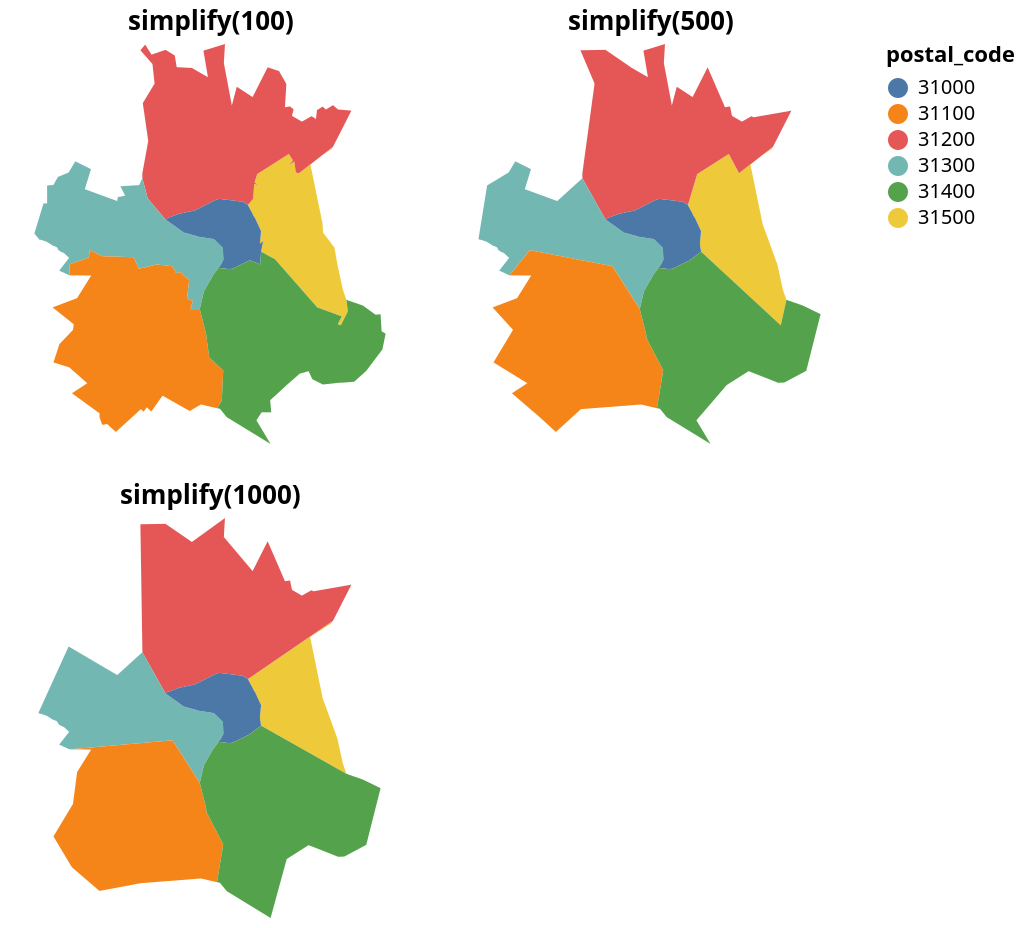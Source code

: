 {
  "config": {
    "view": {
      "continuousWidth": 400,
      "continuousHeight": 300
    }
  },
  "concat": [
    {
      "data": {
        "name": "data-3ef5884c35137463d212c667007c224e"
      },
      "mark": "geoshape",
      "encoding": {
        "color": {
          "type": "nominal",
          "field": "postal_code"
        }
      },
      "height": 200,
      "title": "simplify(100)",
      "width": 200
    },
    {
      "data": {
        "name": "data-8119695d7d18754349a28e97241e1933"
      },
      "mark": "geoshape",
      "encoding": {
        "color": {
          "type": "nominal",
          "field": "postal_code"
        }
      },
      "height": 200,
      "title": "simplify(500)",
      "width": 200
    },
    {
      "data": {
        "name": "data-48eedcb476f7589c127979a0c03d2189"
      },
      "mark": "geoshape",
      "encoding": {
        "color": {
          "type": "nominal",
          "field": "postal_code"
        }
      },
      "height": 200,
      "title": "simplify(1000)",
      "width": 200
    }
  ],
  "columns": 2,
  "$schema": "https://vega.github.io/schema/vega-lite/v5.json",
  "datasets": {
    "data-3ef5884c35137463d212c667007c224e": [
      {
        "boundary": "postal_code",
        "id_": 4546313,
        "latitude": 43.604492505855916,
        "longitude": 1.4743501280591111,
        "postal_code": "31500",
        "source": "http://data.toulouse-metropole.fr/",
        "type": "Feature",
        "type_": "relation",
        "geometry": {
          "type": "Polygon",
          "coordinates": [
            [
              [
                1.4506968,
                43.61394840000001
              ],
              [
                1.453172,
                43.61614840000005
              ],
              [
                1.4536378,
                43.62117519999999
              ],
              [
                1.4551871,
                43.62070360000001
              ],
              [
                1.4538508,
                43.62172979999999
              ],
              [
                1.4550665,
                43.6245078
              ],
              [
                1.4698878,
                43.631331700000025
              ],
              [
                1.4718402,
                43.62915400000004
              ],
              [
                1.4700274,
                43.6274915
              ],
              [
                1.4725016,
                43.62878140000006
              ],
              [
                1.4731922,
                43.6250085
              ],
              [
                1.4746962,
                43.62480590000003
              ],
              [
                1.4906787,
                43.633798000000034
              ],
              [
                1.4898787,
                43.6329275
              ],
              [
                1.4799127,
                43.628279299999924
              ],
              [
                1.4857887,
                43.60751500000001
              ],
              [
                1.4859683,
                43.60461960000001
              ],
              [
                1.4913877,
                43.599431200000005
              ],
              [
                1.4927174,
                43.5937597
              ],
              [
                1.495307,
                43.585173799999964
              ],
              [
                1.4969626,
                43.58172360000001
              ],
              [
                1.4976262,
                43.57779130000004
              ],
              [
                1.494313,
                43.57304479999999
              ],
              [
                1.4928735,
                43.5734583
              ],
              [
                1.4947969,
                43.57610320000002
              ],
              [
                1.4832872,
                43.57913279999997
              ],
              [
                1.4634557,
                43.59550859999998
              ],
              [
                1.4568726,
                43.598122999999994
              ],
              [
                1.4578594,
                43.601745199999954
              ],
              [
                1.4563257,
                43.60080950000002
              ],
              [
                1.4568729,
                43.60511229999999
              ],
              [
                1.454146,
                43.60938209999997
              ],
              [
                1.4531039,
                43.61056789999997
              ],
              [
                1.4529112,
                43.61096590000001
              ],
              [
                1.4506968,
                43.61394840000001
              ]
            ]
          ]
        }
      },
      {
        "boundary": "postal_code",
        "id_": 4546314,
        "latitude": 43.6379663647315,
        "longitude": 1.4382805978403568,
        "postal_code": "31200",
        "source": "http://data.toulouse-metropole.fr/",
        "type": "Feature",
        "type_": "relation",
        "geometry": {
          "type": "Polygon",
          "coordinates": [
            [
              [
                1.4001968,
                43.6665816
              ],
              [
                1.402448,
                43.66850830000004
              ],
              [
                1.4054126,
                43.66509429999998
              ],
              [
                1.4119803,
                43.666725700000015
              ],
              [
                1.4163502,
                43.66480989999999
              ],
              [
                1.4172352,
                43.66083510000003
              ],
              [
                1.4243622,
                43.66056650000003
              ],
              [
                1.4319165,
                43.657426500000014
              ],
              [
                1.4298066,
                43.6664586
              ],
              [
                1.4399168,
                43.66870800000004
              ],
              [
                1.4393955,
                43.6622422
              ],
              [
                1.4431452,
                43.64782520000002
              ],
              [
                1.4454663,
                43.6541811
              ],
              [
                1.4529015,
                43.650674599999995
              ],
              [
                1.4599665,
                43.66079659999994
              ],
              [
                1.4653014000000002,
                43.65950659999994
              ],
              [
                1.4687476,
                43.65512689999997
              ],
              [
                1.4681059,
                43.6472182
              ],
              [
                1.4704909000000002,
                43.64748910000003
              ],
              [
                1.4721437,
                43.6464526
              ],
              [
                1.47139,
                43.644286299999976
              ],
              [
                1.4760373,
                43.64233609999998
              ],
              [
                1.4805028000000002,
                43.64414979999996
              ],
              [
                1.4815007,
                43.643801999999994
              ],
              [
                1.4826465,
                43.643171900000056
              ],
              [
                1.4831443,
                43.64625869999998
              ],
              [
                1.4858136,
                43.64743259999995
              ],
              [
                1.4873071,
                43.64643890000005
              ],
              [
                1.4906974,
                43.64791700000003
              ],
              [
                1.4929719,
                43.646463699999956
              ],
              [
                1.4993115,
                43.64606679999998
              ],
              [
                1.4906787,
                43.633798000000034
              ],
              [
                1.4746962,
                43.62480590000003
              ],
              [
                1.4731922,
                43.6250085
              ],
              [
                1.4725016,
                43.62878140000006
              ],
              [
                1.4700274,
                43.6274915
              ],
              [
                1.4718402,
                43.62915400000004
              ],
              [
                1.4698878,
                43.631331700000025
              ],
              [
                1.4550665,
                43.6245078
              ],
              [
                1.4538508,
                43.62172979999999
              ],
              [
                1.4551871,
                43.62070360000001
              ],
              [
                1.4536378,
                43.62117519999999
              ],
              [
                1.453172,
                43.61614840000005
              ],
              [
                1.4506968,
                43.61394840000001
              ],
              [
                1.4482195000000002,
                43.61510519999996
              ],
              [
                1.4372612000000002,
                43.61606630000005
              ],
              [
                1.4362434,
                43.61587130000001
              ],
              [
                1.4356805,
                43.615752400000005
              ],
              [
                1.4259503,
                43.61219300000004
              ],
              [
                1.4253973,
                43.612096999999984
              ],
              [
                1.4182372,
                43.610968199999995
              ],
              [
                1.4131838,
                43.60960520000006
              ],
              [
                1.4119573,
                43.60906330000001
              ],
              [
                1.403616,
                43.61620920000001
              ],
              [
                1.4011203,
                43.62309809999996
              ],
              [
                1.4011005,
                43.624687299999955
              ],
              [
                1.4038702,
                43.635754700000064
              ],
              [
                1.4013241,
                43.648622300000014
              ],
              [
                1.4068502000000003,
                43.655253900000055
              ],
              [
                1.4058631,
                43.66189819999996
              ],
              [
                1.4001968,
                43.6665816
              ]
            ]
          ]
        }
      },
      {
        "boundary": "postal_code",
        "id_": 4546315,
        "latitude": 43.60496053446848,
        "longitude": 1.3921418386585285,
        "postal_code": "31300",
        "source": "http://data.toulouse-metropole.fr/",
        "type": "Feature",
        "type_": "relation",
        "geometry": {
          "type": "Polygon",
          "coordinates": [
            [
              [
                1.3523651,
                43.60259070000002
              ],
              [
                1.3503956,
                43.604270300000046
              ],
              [
                1.3546739,
                43.61451809999995
              ],
              [
                1.3564,
                43.61454450000003
              ],
              [
                1.3563786,
                43.620633999999974
              ],
              [
                1.3593114,
                43.62079619999999
              ],
              [
                1.3614802,
                43.62352900000002
              ],
              [
                1.3664797,
                43.62504169999999
              ],
              [
                1.3696048,
                43.6288159
              ],
              [
                1.3769806,
                43.6261655
              ],
              [
                1.3740931000000003,
                43.61935460000002
              ],
              [
                1.3892999,
                43.61532110000002
              ],
              [
                1.3895894,
                43.6166989
              ],
              [
                1.3930352,
                43.61712710000004
              ],
              [
                1.3907883,
                43.62036320000003
              ],
              [
                1.3996079,
                43.62075139999996
              ],
              [
                1.4011203,
                43.62309809999996
              ],
              [
                1.403616,
                43.61620920000001
              ],
              [
                1.4119573,
                43.60906330000001
              ],
              [
                1.4205409,
                43.60463589999997
              ],
              [
                1.4279242,
                43.60312240000001
              ],
              [
                1.4335982,
                43.602520800000015
              ],
              [
                1.4348658,
                43.602281699999985
              ],
              [
                1.4389413,
                43.59933480000003
              ],
              [
                1.4391805,
                43.59535820000002
              ],
              [
                1.4380074,
                43.59369509999999
              ],
              [
                1.4368676,
                43.592565899999975
              ],
              [
                1.4344564,
                43.59024779999995
              ],
              [
                1.4300566,
                43.58467939999999
              ],
              [
                1.428069,
                43.57859559999997
              ],
              [
                1.4236403,
                43.5785622
              ],
              [
                1.4248583000000001,
                43.58130439999995
              ],
              [
                1.4220914,
                43.582172600000035
              ],
              [
                1.4230707,
                43.58833530000001
              ],
              [
                1.4188157,
                43.59120840000002
              ],
              [
                1.4169743,
                43.590813300000015
              ],
              [
                1.415263,
                43.59314059999999
              ],
              [
                1.4078439,
                43.59375710000003
              ],
              [
                1.3994488,
                43.59227590000003
              ],
              [
                1.3970648,
                43.596219199999986
              ],
              [
                1.382229,
                43.59657929999998
              ],
              [
                1.3764566,
                43.59861700000001
              ],
              [
                1.375919,
                43.596110899999985
              ],
              [
                1.3670166,
                43.59381320000003
              ],
              [
                1.3668834,
                43.59005510000002
              ],
              [
                1.3620574,
                43.59166309999997
              ],
              [
                1.3667165,
                43.596002599999984
              ],
              [
                1.3644338,
                43.59755650000005
              ],
              [
                1.3630412,
                43.59803610000005
              ],
              [
                1.3623982,
                43.59830440000003
              ],
              [
                1.3617532,
                43.598587300000034
              ],
              [
                1.3615752,
                43.598888300000006
              ],
              [
                1.3610004,
                43.599597200000005
              ],
              [
                1.3583643,
                43.600414199999996
              ],
              [
                1.3582655,
                43.60055109999995
              ],
              [
                1.3560414,
                43.60150449999998
              ],
              [
                1.3537654,
                43.60207680000001
              ],
              [
                1.3524725,
                43.60227740000005
              ],
              [
                1.3523651,
                43.60259070000002
              ]
            ]
          ]
        }
      },
      {
        "boundary": "postal_code",
        "id_": 4546316,
        "latitude": 43.567856853183955,
        "longitude": 1.3984043374230144,
        "postal_code": "31100",
        "source": "http://data.toulouse-metropole.fr/",
        "type": "Feature",
        "type_": "relation",
        "geometry": {
          "type": "Polygon",
          "coordinates": [
            [
              [
                1.3593576,
                43.560428300000034
              ],
              [
                1.3621709,
                43.56667280000002
              ],
              [
                1.3685473,
                43.57150810000001
              ],
              [
                1.3688751,
                43.57342040000003
              ],
              [
                1.3589389,
                43.579151799999984
              ],
              [
                1.3704667,
                43.582312699999996
              ],
              [
                1.3770719,
                43.58998809999999
              ],
              [
                1.3668834,
                43.59005510000002
              ],
              [
                1.3670166,
                43.59381320000003
              ],
              [
                1.375919,
                43.596110899999985
              ],
              [
                1.3764566,
                43.59861700000001
              ],
              [
                1.382229,
                43.59657929999998
              ],
              [
                1.3970648,
                43.596219199999986
              ],
              [
                1.3994488,
                43.59227590000003
              ],
              [
                1.4078439,
                43.59375710000003
              ],
              [
                1.415263,
                43.59314059999999
              ],
              [
                1.4169743,
                43.590813300000015
              ],
              [
                1.4188157,
                43.59120840000002
              ],
              [
                1.4230707,
                43.58833530000001
              ],
              [
                1.4220914,
                43.582172600000035
              ],
              [
                1.4248583000000001,
                43.58130439999995
              ],
              [
                1.4236403,
                43.5785622
              ],
              [
                1.428069,
                43.57859559999997
              ],
              [
                1.4310481,
                43.57010489999994
              ],
              [
                1.4312819,
                43.56862910000004
              ],
              [
                1.4325642,
                43.56205289999997
              ],
              [
                1.4391044,
                43.557684699999974
              ],
              [
                1.4384238,
                43.54735440000001
              ],
              [
                1.4361733,
                43.544848600000016
              ],
              [
                1.4346554,
                43.54509120000004
              ],
              [
                1.4285891,
                43.546106899999984
              ],
              [
                1.4233539,
                43.54388149999998
              ],
              [
                1.4105801,
                43.54910199999999
              ],
              [
                1.4053265,
                43.54370019999996
              ],
              [
                1.403218,
                43.54514550000005
              ],
              [
                1.4016818,
                43.54362909999997
              ],
              [
                1.4004275000000002,
                43.544521000000024
              ],
              [
                1.3886734,
                43.536754099999996
              ],
              [
                1.3845716,
                43.539453700000024
              ],
              [
                1.3822459,
                43.539174400000014
              ],
              [
                1.3809474,
                43.54187440000003
              ],
              [
                1.3810372000000002,
                43.543087499999956
              ],
              [
                1.3680231,
                43.54992659999995
              ],
              [
                1.375243,
                43.55335330000004
              ],
              [
                1.366834,
                43.558712600000014
              ],
              [
                1.3593576,
                43.560428300000034
              ]
            ]
          ]
        }
      },
      {
        "boundary": "postal_code",
        "id_": 4546317,
        "latitude": 43.6054453828577,
        "longitude": 1.4399931933894494,
        "postal_code": "31000",
        "source": "http://data.toulouse-metropole.fr/",
        "type": "Feature",
        "type_": "relation",
        "geometry": {
          "type": "Polygon",
          "coordinates": [
            [
              [
                1.4119573,
                43.60906330000001
              ],
              [
                1.4131838,
                43.60960520000006
              ],
              [
                1.4182372,
                43.610968199999995
              ],
              [
                1.4253973,
                43.612096999999984
              ],
              [
                1.4259503,
                43.61219300000004
              ],
              [
                1.4356805,
                43.615752400000005
              ],
              [
                1.4362434,
                43.61587130000001
              ],
              [
                1.4372612000000002,
                43.61606630000005
              ],
              [
                1.4482195000000002,
                43.61510519999996
              ],
              [
                1.4506968,
                43.61394840000001
              ],
              [
                1.4529112,
                43.61096590000001
              ],
              [
                1.4531039,
                43.61056789999997
              ],
              [
                1.454146,
                43.60938209999997
              ],
              [
                1.4568729,
                43.60511229999999
              ],
              [
                1.4563257,
                43.60080950000002
              ],
              [
                1.4578594,
                43.601745199999954
              ],
              [
                1.4568726,
                43.598122999999994
              ],
              [
                1.4564912,
                43.59377720000003
              ],
              [
                1.451583,
                43.595185300000004
              ],
              [
                1.4501746,
                43.59467550000004
              ],
              [
                1.448417,
                43.594061299999964
              ],
              [
                1.4478379,
                43.59385120000001
              ],
              [
                1.4459801000000003,
                43.59315840000002
              ],
              [
                1.4455624,
                43.593019999999996
              ],
              [
                1.4445217,
                43.59267550000001
              ],
              [
                1.4423044,
                43.592148700000024
              ],
              [
                1.4368676,
                43.592565899999975
              ],
              [
                1.4380074,
                43.59369509999999
              ],
              [
                1.4391805,
                43.59535820000002
              ],
              [
                1.4389413,
                43.59933480000003
              ],
              [
                1.4348658,
                43.602281699999985
              ],
              [
                1.4335982,
                43.602520800000015
              ],
              [
                1.4279242,
                43.60312240000001
              ],
              [
                1.4205409,
                43.60463589999997
              ],
              [
                1.4119573,
                43.60906330000001
              ]
            ]
          ]
        }
      },
      {
        "boundary": "postal_code",
        "id_": 4546318,
        "latitude": 43.568648592102484,
        "longitude": 1.4653100823559948,
        "postal_code": "31400",
        "source": "http://data.toulouse-metropole.fr/",
        "type": "Feature",
        "type_": "relation",
        "geometry": {
          "type": "Polygon",
          "coordinates": [
            [
              [
                1.428069,
                43.57859559999997
              ],
              [
                1.4300566,
                43.58467939999999
              ],
              [
                1.4344564,
                43.59024779999995
              ],
              [
                1.4368676,
                43.592565899999975
              ],
              [
                1.4423044,
                43.592148700000024
              ],
              [
                1.4445217,
                43.59267550000001
              ],
              [
                1.4455624,
                43.593019999999996
              ],
              [
                1.4459801000000003,
                43.59315840000002
              ],
              [
                1.4478379,
                43.59385120000001
              ],
              [
                1.448417,
                43.594061299999964
              ],
              [
                1.4501746,
                43.59467550000004
              ],
              [
                1.451583,
                43.595185300000004
              ],
              [
                1.4564912,
                43.59377720000003
              ],
              [
                1.4568726,
                43.598122999999994
              ],
              [
                1.4634557,
                43.59550859999998
              ],
              [
                1.4832872,
                43.57913279999997
              ],
              [
                1.4947969,
                43.57610320000002
              ],
              [
                1.4928735,
                43.5734583
              ],
              [
                1.494313,
                43.57304479999999
              ],
              [
                1.4976262,
                43.57779130000004
              ],
              [
                1.4969626,
                43.58172360000001
              ],
              [
                1.5047251000000001,
                43.57976109999996
              ],
              [
                1.5106734,
                43.5766447
              ],
              [
                1.5130036,
                43.576837699999984
              ],
              [
                1.5134803,
                43.571042099999964
              ],
              [
                1.5153795,
                43.57019020000003
              ],
              [
                1.5138655,
                43.56485170000004
              ],
              [
                1.5062831,
                43.557554899999985
              ],
              [
                1.5006201,
                43.55386219999995
              ],
              [
                1.4959322,
                43.5535726
              ],
              [
                1.493096,
                43.553489599999985
              ],
              [
                1.4859101,
                43.55290610000002
              ],
              [
                1.4809604000000003,
                43.5547146
              ],
              [
                1.4791914,
                43.55745710000002
              ],
              [
                1.4750385,
                43.55661010000001
              ],
              [
                1.4689181,
                43.55272550000001
              ],
              [
                1.4611490000000003,
                43.54754439999998
              ],
              [
                1.4616445,
                43.54343819999997
              ],
              [
                1.4571357,
                43.543452499999944
              ],
              [
                1.4546911,
                43.54072639999999
              ],
              [
                1.4613378,
                43.532653999999965
              ],
              [
                1.4407493,
                43.541795900000004
              ],
              [
                1.437547,
                43.54463429999998
              ],
              [
                1.4361733,
                43.544848600000016
              ],
              [
                1.4384238,
                43.54735440000001
              ],
              [
                1.4391044,
                43.557684699999974
              ],
              [
                1.4325642,
                43.56205289999997
              ],
              [
                1.4312819,
                43.56862910000004
              ],
              [
                1.4310481,
                43.57010489999994
              ],
              [
                1.428069,
                43.57859559999997
              ]
            ]
          ]
        }
      }
    ],
    "data-8119695d7d18754349a28e97241e1933": [
      {
        "boundary": "postal_code",
        "id_": 4546313,
        "latitude": 43.604492505855916,
        "longitude": 1.4743501280591111,
        "postal_code": "31500",
        "source": "http://data.toulouse-metropole.fr/",
        "type": "Feature",
        "type_": "relation",
        "geometry": {
          "type": "Polygon",
          "coordinates": [
            [
              [
                1.4506968,
                43.61394840000001
              ],
              [
                1.4550665,
                43.6245078
              ],
              [
                1.4698878,
                43.631331700000025
              ],
              [
                1.4746962,
                43.62480590000003
              ],
              [
                1.4906787,
                43.633798000000034
              ],
              [
                1.4898787,
                43.6329275
              ],
              [
                1.4799127,
                43.628279299999924
              ],
              [
                1.4857887,
                43.60751500000001
              ],
              [
                1.4927174,
                43.5937597
              ],
              [
                1.495307,
                43.585173799999964
              ],
              [
                1.4969626,
                43.58172360000001
              ],
              [
                1.494313,
                43.57304479999999
              ],
              [
                1.4568726,
                43.598122999999994
              ],
              [
                1.4563257,
                43.60080950000002
              ],
              [
                1.4568729,
                43.60511229999999
              ],
              [
                1.454146,
                43.60938209999997
              ],
              [
                1.4531039,
                43.61056789999997
              ],
              [
                1.4529112,
                43.61096590000001
              ],
              [
                1.4506968,
                43.61394840000001
              ]
            ]
          ]
        }
      },
      {
        "boundary": "postal_code",
        "id_": 4546314,
        "latitude": 43.6379663647315,
        "longitude": 1.4382805978403568,
        "postal_code": "31200",
        "source": "http://data.toulouse-metropole.fr/",
        "type": "Feature",
        "type_": "relation",
        "geometry": {
          "type": "Polygon",
          "coordinates": [
            [
              [
                1.4001968,
                43.6665816
              ],
              [
                1.4119803,
                43.666725700000015
              ],
              [
                1.4243622,
                43.66056650000003
              ],
              [
                1.4319165,
                43.657426500000014
              ],
              [
                1.4298066,
                43.6664586
              ],
              [
                1.4399168,
                43.66870800000004
              ],
              [
                1.4393955,
                43.6622422
              ],
              [
                1.4431452,
                43.64782520000002
              ],
              [
                1.4454663,
                43.6541811
              ],
              [
                1.4529015,
                43.650674599999995
              ],
              [
                1.4599665,
                43.66079659999994
              ],
              [
                1.4681059,
                43.6472182
              ],
              [
                1.4704909000000002,
                43.64748910000003
              ],
              [
                1.47139,
                43.644286299999976
              ],
              [
                1.4760373,
                43.64233609999998
              ],
              [
                1.4805028000000002,
                43.64414979999996
              ],
              [
                1.4815007,
                43.643801999999994
              ],
              [
                1.4993115,
                43.64606679999998
              ],
              [
                1.4906787,
                43.633798000000034
              ],
              [
                1.4746962,
                43.62480590000003
              ],
              [
                1.4698878,
                43.631331700000025
              ],
              [
                1.4550665,
                43.6245078
              ],
              [
                1.4506968,
                43.61394840000001
              ],
              [
                1.4482195000000002,
                43.61510519999996
              ],
              [
                1.4372612000000002,
                43.61606630000005
              ],
              [
                1.4362434,
                43.61587130000001
              ],
              [
                1.4356805,
                43.615752400000005
              ],
              [
                1.4259503,
                43.61219300000004
              ],
              [
                1.4253973,
                43.612096999999984
              ],
              [
                1.4182372,
                43.610968199999995
              ],
              [
                1.4131838,
                43.60960520000006
              ],
              [
                1.4119573,
                43.60906330000001
              ],
              [
                1.4011203,
                43.62309809999996
              ],
              [
                1.4011005,
                43.624687299999955
              ],
              [
                1.4068502000000003,
                43.655253900000055
              ],
              [
                1.4001968,
                43.6665816
              ]
            ]
          ]
        }
      },
      {
        "boundary": "postal_code",
        "id_": 4546315,
        "latitude": 43.60496053446848,
        "longitude": 1.3921418386585285,
        "postal_code": "31300",
        "source": "http://data.toulouse-metropole.fr/",
        "type": "Feature",
        "type_": "relation",
        "geometry": {
          "type": "Polygon",
          "coordinates": [
            [
              [
                1.3523651,
                43.60259070000002
              ],
              [
                1.3563786,
                43.620633999999974
              ],
              [
                1.3664797,
                43.62504169999999
              ],
              [
                1.3696048,
                43.6288159
              ],
              [
                1.3769806,
                43.6261655
              ],
              [
                1.3740931000000003,
                43.61935460000002
              ],
              [
                1.3892999,
                43.61532110000002
              ],
              [
                1.4011203,
                43.62309809999996
              ],
              [
                1.4119573,
                43.60906330000001
              ],
              [
                1.4205409,
                43.60463589999997
              ],
              [
                1.4279242,
                43.60312240000001
              ],
              [
                1.4335982,
                43.602520800000015
              ],
              [
                1.4348658,
                43.602281699999985
              ],
              [
                1.4389413,
                43.59933480000003
              ],
              [
                1.4391805,
                43.59535820000002
              ],
              [
                1.4380074,
                43.59369509999999
              ],
              [
                1.4368676,
                43.592565899999975
              ],
              [
                1.4344564,
                43.59024779999995
              ],
              [
                1.4300566,
                43.58467939999999
              ],
              [
                1.428069,
                43.57859559999997
              ],
              [
                1.415263,
                43.59314059999999
              ],
              [
                1.3764566,
                43.59861700000001
              ],
              [
                1.3668834,
                43.59005510000002
              ],
              [
                1.3620574,
                43.59166309999997
              ],
              [
                1.3667165,
                43.596002599999984
              ],
              [
                1.3644338,
                43.59755650000005
              ],
              [
                1.3630412,
                43.59803610000005
              ],
              [
                1.3623982,
                43.59830440000003
              ],
              [
                1.3617532,
                43.598587300000034
              ],
              [
                1.3615752,
                43.598888300000006
              ],
              [
                1.3610004,
                43.599597200000005
              ],
              [
                1.3583643,
                43.600414199999996
              ],
              [
                1.3582655,
                43.60055109999995
              ],
              [
                1.3560414,
                43.60150449999998
              ],
              [
                1.3537654,
                43.60207680000001
              ],
              [
                1.3524725,
                43.60227740000005
              ],
              [
                1.3523651,
                43.60259070000002
              ]
            ]
          ]
        }
      },
      {
        "boundary": "postal_code",
        "id_": 4546316,
        "latitude": 43.567856853183955,
        "longitude": 1.3984043374230144,
        "postal_code": "31100",
        "source": "http://data.toulouse-metropole.fr/",
        "type": "Feature",
        "type_": "relation",
        "geometry": {
          "type": "Polygon",
          "coordinates": [
            [
              [
                1.3593576,
                43.560428300000034
              ],
              [
                1.3685473,
                43.57150810000001
              ],
              [
                1.3589389,
                43.579151799999984
              ],
              [
                1.3704667,
                43.582312699999996
              ],
              [
                1.3770719,
                43.58998809999999
              ],
              [
                1.3668834,
                43.59005510000002
              ],
              [
                1.3764566,
                43.59861700000001
              ],
              [
                1.415263,
                43.59314059999999
              ],
              [
                1.428069,
                43.57859559999997
              ],
              [
                1.4310481,
                43.57010489999994
              ],
              [
                1.4312819,
                43.56862910000004
              ],
              [
                1.4391044,
                43.557684699999974
              ],
              [
                1.4361733,
                43.544848600000016
              ],
              [
                1.4346554,
                43.54509120000004
              ],
              [
                1.4285891,
                43.546106899999984
              ],
              [
                1.4004275000000002,
                43.544521000000024
              ],
              [
                1.3886734,
                43.536754099999996
              ],
              [
                1.3809474,
                43.54187440000003
              ],
              [
                1.3680231,
                43.54992659999995
              ],
              [
                1.375243,
                43.55335330000004
              ],
              [
                1.3593576,
                43.560428300000034
              ]
            ]
          ]
        }
      },
      {
        "boundary": "postal_code",
        "id_": 4546317,
        "latitude": 43.6054453828577,
        "longitude": 1.4399931933894494,
        "postal_code": "31000",
        "source": "http://data.toulouse-metropole.fr/",
        "type": "Feature",
        "type_": "relation",
        "geometry": {
          "type": "Polygon",
          "coordinates": [
            [
              [
                1.4119573,
                43.60906330000001
              ],
              [
                1.4131838,
                43.60960520000006
              ],
              [
                1.4182372,
                43.610968199999995
              ],
              [
                1.4253973,
                43.612096999999984
              ],
              [
                1.4259503,
                43.61219300000004
              ],
              [
                1.4356805,
                43.615752400000005
              ],
              [
                1.4362434,
                43.61587130000001
              ],
              [
                1.4372612000000002,
                43.61606630000005
              ],
              [
                1.4482195000000002,
                43.61510519999996
              ],
              [
                1.4506968,
                43.61394840000001
              ],
              [
                1.4529112,
                43.61096590000001
              ],
              [
                1.4531039,
                43.61056789999997
              ],
              [
                1.454146,
                43.60938209999997
              ],
              [
                1.4568729,
                43.60511229999999
              ],
              [
                1.4563257,
                43.60080950000002
              ],
              [
                1.4568726,
                43.598122999999994
              ],
              [
                1.451583,
                43.595185300000004
              ],
              [
                1.4501746,
                43.59467550000004
              ],
              [
                1.448417,
                43.594061299999964
              ],
              [
                1.4478379,
                43.59385120000001
              ],
              [
                1.4459801000000003,
                43.59315840000002
              ],
              [
                1.4455624,
                43.593019999999996
              ],
              [
                1.4445217,
                43.59267550000001
              ],
              [
                1.4423044,
                43.592148700000024
              ],
              [
                1.4368676,
                43.592565899999975
              ],
              [
                1.4380074,
                43.59369509999999
              ],
              [
                1.4391805,
                43.59535820000002
              ],
              [
                1.4389413,
                43.59933480000003
              ],
              [
                1.4348658,
                43.602281699999985
              ],
              [
                1.4335982,
                43.602520800000015
              ],
              [
                1.4279242,
                43.60312240000001
              ],
              [
                1.4205409,
                43.60463589999997
              ],
              [
                1.4119573,
                43.60906330000001
              ]
            ]
          ]
        }
      },
      {
        "boundary": "postal_code",
        "id_": 4546318,
        "latitude": 43.568648592102484,
        "longitude": 1.4653100823559948,
        "postal_code": "31400",
        "source": "http://data.toulouse-metropole.fr/",
        "type": "Feature",
        "type_": "relation",
        "geometry": {
          "type": "Polygon",
          "coordinates": [
            [
              [
                1.428069,
                43.57859559999997
              ],
              [
                1.4300566,
                43.58467939999999
              ],
              [
                1.4344564,
                43.59024779999995
              ],
              [
                1.4368676,
                43.592565899999975
              ],
              [
                1.4423044,
                43.592148700000024
              ],
              [
                1.4445217,
                43.59267550000001
              ],
              [
                1.4455624,
                43.593019999999996
              ],
              [
                1.4459801000000003,
                43.59315840000002
              ],
              [
                1.4478379,
                43.59385120000001
              ],
              [
                1.448417,
                43.594061299999964
              ],
              [
                1.4501746,
                43.59467550000004
              ],
              [
                1.451583,
                43.595185300000004
              ],
              [
                1.4568726,
                43.598122999999994
              ],
              [
                1.494313,
                43.57304479999999
              ],
              [
                1.4969626,
                43.58172360000001
              ],
              [
                1.5047251000000001,
                43.57976109999996
              ],
              [
                1.5130036,
                43.576837699999984
              ],
              [
                1.5062831,
                43.557554899999985
              ],
              [
                1.4959322,
                43.5535726
              ],
              [
                1.493096,
                43.553489599999985
              ],
              [
                1.4791914,
                43.55745710000002
              ],
              [
                1.4689181,
                43.55272550000001
              ],
              [
                1.4546911,
                43.54072639999999
              ],
              [
                1.4613378,
                43.532653999999965
              ],
              [
                1.4407493,
                43.541795900000004
              ],
              [
                1.437547,
                43.54463429999998
              ],
              [
                1.4361733,
                43.544848600000016
              ],
              [
                1.4391044,
                43.557684699999974
              ],
              [
                1.4312819,
                43.56862910000004
              ],
              [
                1.4310481,
                43.57010489999994
              ],
              [
                1.428069,
                43.57859559999997
              ]
            ]
          ]
        }
      }
    ],
    "data-48eedcb476f7589c127979a0c03d2189": [
      {
        "boundary": "postal_code",
        "id_": 4546313,
        "latitude": 43.604492505855916,
        "longitude": 1.4743501280591111,
        "postal_code": "31500",
        "source": "http://data.toulouse-metropole.fr/",
        "type": "Feature",
        "type_": "relation",
        "geometry": {
          "type": "Polygon",
          "coordinates": [
            [
              [
                1.4506968,
                43.61394840000001
              ],
              [
                1.4906787,
                43.633798000000034
              ],
              [
                1.4898787,
                43.6329275
              ],
              [
                1.4799127,
                43.628279299999924
              ],
              [
                1.4857887,
                43.60751500000001
              ],
              [
                1.4927174,
                43.5937597
              ],
              [
                1.495307,
                43.585173799999964
              ],
              [
                1.4969626,
                43.58172360000001
              ],
              [
                1.4568726,
                43.598122999999994
              ],
              [
                1.4563257,
                43.60080950000002
              ],
              [
                1.4568729,
                43.60511229999999
              ],
              [
                1.454146,
                43.60938209999997
              ],
              [
                1.4531039,
                43.61056789999997
              ],
              [
                1.4529112,
                43.61096590000001
              ],
              [
                1.4506968,
                43.61394840000001
              ]
            ]
          ]
        }
      },
      {
        "boundary": "postal_code",
        "id_": 4546314,
        "latitude": 43.6379663647315,
        "longitude": 1.4382805978403568,
        "postal_code": "31200",
        "source": "http://data.toulouse-metropole.fr/",
        "type": "Feature",
        "type_": "relation",
        "geometry": {
          "type": "Polygon",
          "coordinates": [
            [
              [
                1.4001968,
                43.6665816
              ],
              [
                1.4119803,
                43.666725700000015
              ],
              [
                1.4243622,
                43.66056650000003
              ],
              [
                1.4399168,
                43.66870800000004
              ],
              [
                1.4393955,
                43.6622422
              ],
              [
                1.4529015,
                43.650674599999995
              ],
              [
                1.4599665,
                43.66079659999994
              ],
              [
                1.4681059,
                43.6472182
              ],
              [
                1.4704909000000002,
                43.64748910000003
              ],
              [
                1.47139,
                43.644286299999976
              ],
              [
                1.4760373,
                43.64233609999998
              ],
              [
                1.4805028000000002,
                43.64414979999996
              ],
              [
                1.4815007,
                43.643801999999994
              ],
              [
                1.4993115,
                43.64606679999998
              ],
              [
                1.4906787,
                43.633798000000034
              ],
              [
                1.4506968,
                43.61394840000001
              ],
              [
                1.4482195000000002,
                43.61510519999996
              ],
              [
                1.4372612000000002,
                43.61606630000005
              ],
              [
                1.4362434,
                43.61587130000001
              ],
              [
                1.4356805,
                43.615752400000005
              ],
              [
                1.4259503,
                43.61219300000004
              ],
              [
                1.4253973,
                43.612096999999984
              ],
              [
                1.4182372,
                43.610968199999995
              ],
              [
                1.4131838,
                43.60960520000006
              ],
              [
                1.4119573,
                43.60906330000001
              ],
              [
                1.4011203,
                43.62309809999996
              ],
              [
                1.4011005,
                43.624687299999955
              ],
              [
                1.4001968,
                43.6665816
              ]
            ]
          ]
        }
      },
      {
        "boundary": "postal_code",
        "id_": 4546315,
        "latitude": 43.60496053446848,
        "longitude": 1.3921418386585285,
        "postal_code": "31300",
        "source": "http://data.toulouse-metropole.fr/",
        "type": "Feature",
        "type_": "relation",
        "geometry": {
          "type": "Polygon",
          "coordinates": [
            [
              [
                1.3523651,
                43.60259070000002
              ],
              [
                1.3664797,
                43.62504169999999
              ],
              [
                1.3892999,
                43.61532110000002
              ],
              [
                1.4011203,
                43.62309809999996
              ],
              [
                1.4119573,
                43.60906330000001
              ],
              [
                1.4205409,
                43.60463589999997
              ],
              [
                1.4279242,
                43.60312240000001
              ],
              [
                1.4335982,
                43.602520800000015
              ],
              [
                1.4348658,
                43.602281699999985
              ],
              [
                1.4389413,
                43.59933480000003
              ],
              [
                1.4391805,
                43.59535820000002
              ],
              [
                1.4380074,
                43.59369509999999
              ],
              [
                1.4368676,
                43.592565899999975
              ],
              [
                1.4344564,
                43.59024779999995
              ],
              [
                1.4300566,
                43.58467939999999
              ],
              [
                1.428069,
                43.57859559999997
              ],
              [
                1.415263,
                43.59314059999999
              ],
              [
                1.3668834,
                43.59005510000002
              ],
              [
                1.3620574,
                43.59166309999997
              ],
              [
                1.3667165,
                43.596002599999984
              ],
              [
                1.3644338,
                43.59755650000005
              ],
              [
                1.3630412,
                43.59803610000005
              ],
              [
                1.3623982,
                43.59830440000003
              ],
              [
                1.3617532,
                43.598587300000034
              ],
              [
                1.3615752,
                43.598888300000006
              ],
              [
                1.3610004,
                43.599597200000005
              ],
              [
                1.3583643,
                43.600414199999996
              ],
              [
                1.3582655,
                43.60055109999995
              ],
              [
                1.3560414,
                43.60150449999998
              ],
              [
                1.3537654,
                43.60207680000001
              ],
              [
                1.3524725,
                43.60227740000005
              ],
              [
                1.3523651,
                43.60259070000002
              ]
            ]
          ]
        }
      },
      {
        "boundary": "postal_code",
        "id_": 4546316,
        "latitude": 43.567856853183955,
        "longitude": 1.3984043374230144,
        "postal_code": "31100",
        "source": "http://data.toulouse-metropole.fr/",
        "type": "Feature",
        "type_": "relation",
        "geometry": {
          "type": "Polygon",
          "coordinates": [
            [
              [
                1.3593576,
                43.560428300000034
              ],
              [
                1.3685473,
                43.57150810000001
              ],
              [
                1.3704667,
                43.582312699999996
              ],
              [
                1.3770719,
                43.58998809999999
              ],
              [
                1.3668834,
                43.59005510000002
              ],
              [
                1.415263,
                43.59314059999999
              ],
              [
                1.428069,
                43.57859559999997
              ],
              [
                1.4310481,
                43.57010489999994
              ],
              [
                1.4312819,
                43.56862910000004
              ],
              [
                1.4391044,
                43.557684699999974
              ],
              [
                1.4361733,
                43.544848600000016
              ],
              [
                1.4346554,
                43.54509120000004
              ],
              [
                1.4285891,
                43.546106899999984
              ],
              [
                1.4004275000000002,
                43.544521000000024
              ],
              [
                1.3809474,
                43.54187440000003
              ],
              [
                1.3680231,
                43.54992659999995
              ],
              [
                1.3593576,
                43.560428300000034
              ]
            ]
          ]
        }
      },
      {
        "boundary": "postal_code",
        "id_": 4546317,
        "latitude": 43.6054453828577,
        "longitude": 1.4399931933894494,
        "postal_code": "31000",
        "source": "http://data.toulouse-metropole.fr/",
        "type": "Feature",
        "type_": "relation",
        "geometry": {
          "type": "Polygon",
          "coordinates": [
            [
              [
                1.4119573,
                43.60906330000001
              ],
              [
                1.4131838,
                43.60960520000006
              ],
              [
                1.4182372,
                43.610968199999995
              ],
              [
                1.4253973,
                43.612096999999984
              ],
              [
                1.4259503,
                43.61219300000004
              ],
              [
                1.4356805,
                43.615752400000005
              ],
              [
                1.4362434,
                43.61587130000001
              ],
              [
                1.4372612000000002,
                43.61606630000005
              ],
              [
                1.4482195000000002,
                43.61510519999996
              ],
              [
                1.4506968,
                43.61394840000001
              ],
              [
                1.4529112,
                43.61096590000001
              ],
              [
                1.4531039,
                43.61056789999997
              ],
              [
                1.454146,
                43.60938209999997
              ],
              [
                1.4568729,
                43.60511229999999
              ],
              [
                1.4563257,
                43.60080950000002
              ],
              [
                1.4568726,
                43.598122999999994
              ],
              [
                1.451583,
                43.595185300000004
              ],
              [
                1.4501746,
                43.59467550000004
              ],
              [
                1.448417,
                43.594061299999964
              ],
              [
                1.4478379,
                43.59385120000001
              ],
              [
                1.4459801000000003,
                43.59315840000002
              ],
              [
                1.4455624,
                43.593019999999996
              ],
              [
                1.4445217,
                43.59267550000001
              ],
              [
                1.4423044,
                43.592148700000024
              ],
              [
                1.4368676,
                43.592565899999975
              ],
              [
                1.4380074,
                43.59369509999999
              ],
              [
                1.4391805,
                43.59535820000002
              ],
              [
                1.4389413,
                43.59933480000003
              ],
              [
                1.4348658,
                43.602281699999985
              ],
              [
                1.4335982,
                43.602520800000015
              ],
              [
                1.4279242,
                43.60312240000001
              ],
              [
                1.4205409,
                43.60463589999997
              ],
              [
                1.4119573,
                43.60906330000001
              ]
            ]
          ]
        }
      },
      {
        "boundary": "postal_code",
        "id_": 4546318,
        "latitude": 43.568648592102484,
        "longitude": 1.4653100823559948,
        "postal_code": "31400",
        "source": "http://data.toulouse-metropole.fr/",
        "type": "Feature",
        "type_": "relation",
        "geometry": {
          "type": "Polygon",
          "coordinates": [
            [
              [
                1.428069,
                43.57859559999997
              ],
              [
                1.4300566,
                43.58467939999999
              ],
              [
                1.4344564,
                43.59024779999995
              ],
              [
                1.4368676,
                43.592565899999975
              ],
              [
                1.4423044,
                43.592148700000024
              ],
              [
                1.4445217,
                43.59267550000001
              ],
              [
                1.4455624,
                43.593019999999996
              ],
              [
                1.4459801000000003,
                43.59315840000002
              ],
              [
                1.4478379,
                43.59385120000001
              ],
              [
                1.448417,
                43.594061299999964
              ],
              [
                1.4501746,
                43.59467550000004
              ],
              [
                1.451583,
                43.595185300000004
              ],
              [
                1.4568726,
                43.598122999999994
              ],
              [
                1.4969626,
                43.58172360000001
              ],
              [
                1.5047251000000001,
                43.57976109999996
              ],
              [
                1.5130036,
                43.576837699999984
              ],
              [
                1.5062831,
                43.557554899999985
              ],
              [
                1.4959322,
                43.5535726
              ],
              [
                1.493096,
                43.553489599999985
              ],
              [
                1.4791914,
                43.55745710000002
              ],
              [
                1.4689181,
                43.55272550000001
              ],
              [
                1.4613378,
                43.532653999999965
              ],
              [
                1.4407493,
                43.541795900000004
              ],
              [
                1.437547,
                43.54463429999998
              ],
              [
                1.4361733,
                43.544848600000016
              ],
              [
                1.4391044,
                43.557684699999974
              ],
              [
                1.4312819,
                43.56862910000004
              ],
              [
                1.4310481,
                43.57010489999994
              ],
              [
                1.428069,
                43.57859559999997
              ]
            ]
          ]
        }
      }
    ]
  }
}